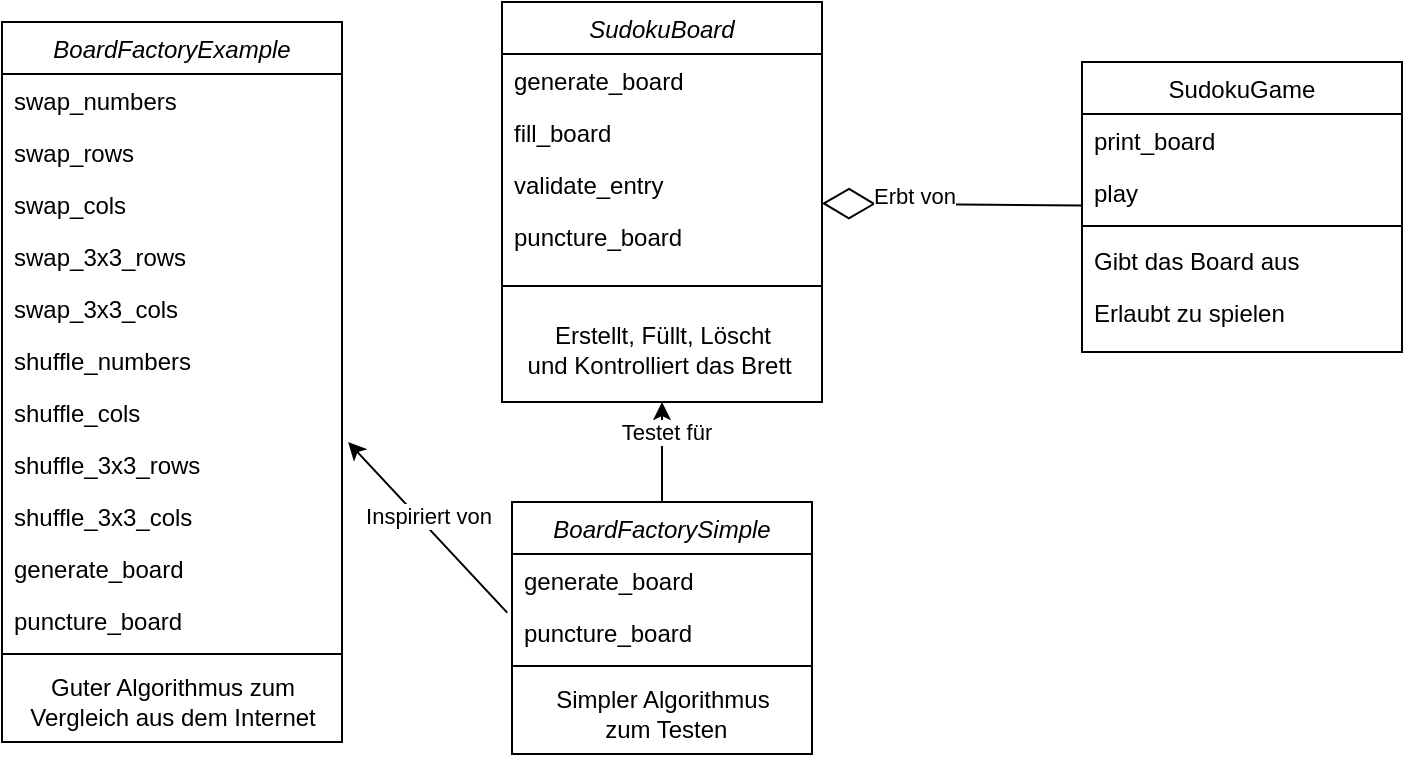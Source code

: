 <mxfile version="20.4.0" type="device"><diagram id="C5RBs43oDa-KdzZeNtuy" name="Page-1"><mxGraphModel dx="1422" dy="768" grid="1" gridSize="10" guides="1" tooltips="1" connect="1" arrows="1" fold="1" page="1" pageScale="1" pageWidth="827" pageHeight="1169" math="0" shadow="0"><root><mxCell id="WIyWlLk6GJQsqaUBKTNV-0"/><mxCell id="WIyWlLk6GJQsqaUBKTNV-1" parent="WIyWlLk6GJQsqaUBKTNV-0"/><mxCell id="zkfFHV4jXpPFQw0GAbJ--0" value="SudokuBoard" style="swimlane;fontStyle=2;align=center;verticalAlign=top;childLayout=stackLayout;horizontal=1;startSize=26;horizontalStack=0;resizeParent=1;resizeLast=0;collapsible=1;marginBottom=0;rounded=0;shadow=0;strokeWidth=1;" parent="WIyWlLk6GJQsqaUBKTNV-1" vertex="1"><mxGeometry x="270" y="50" width="160" height="200" as="geometry"><mxRectangle x="230" y="140" width="160" height="26" as="alternateBounds"/></mxGeometry></mxCell><mxCell id="zkfFHV4jXpPFQw0GAbJ--1" value="generate_board" style="text;align=left;verticalAlign=top;spacingLeft=4;spacingRight=4;overflow=hidden;rotatable=0;points=[[0,0.5],[1,0.5]];portConstraint=eastwest;" parent="zkfFHV4jXpPFQw0GAbJ--0" vertex="1"><mxGeometry y="26" width="160" height="26" as="geometry"/></mxCell><mxCell id="zkfFHV4jXpPFQw0GAbJ--2" value="fill_board" style="text;align=left;verticalAlign=top;spacingLeft=4;spacingRight=4;overflow=hidden;rotatable=0;points=[[0,0.5],[1,0.5]];portConstraint=eastwest;rounded=0;shadow=0;html=0;" parent="zkfFHV4jXpPFQw0GAbJ--0" vertex="1"><mxGeometry y="52" width="160" height="26" as="geometry"/></mxCell><mxCell id="yWedkSjJ-mOeX6taWh3V-0" value="validate_entry" style="text;align=left;verticalAlign=top;spacingLeft=4;spacingRight=4;overflow=hidden;rotatable=0;points=[[0,0.5],[1,0.5]];portConstraint=eastwest;rounded=0;shadow=0;html=0;" parent="zkfFHV4jXpPFQw0GAbJ--0" vertex="1"><mxGeometry y="78" width="160" height="26" as="geometry"/></mxCell><mxCell id="yWedkSjJ-mOeX6taWh3V-1" value="puncture_board" style="text;align=left;verticalAlign=top;spacingLeft=4;spacingRight=4;overflow=hidden;rotatable=0;points=[[0,0.5],[1,0.5]];portConstraint=eastwest;rounded=0;shadow=0;html=0;" parent="zkfFHV4jXpPFQw0GAbJ--0" vertex="1"><mxGeometry y="104" width="160" height="26" as="geometry"/></mxCell><mxCell id="zkfFHV4jXpPFQw0GAbJ--4" value="" style="line;html=1;strokeWidth=1;align=left;verticalAlign=middle;spacingTop=-1;spacingLeft=3;spacingRight=3;rotatable=0;labelPosition=right;points=[];portConstraint=eastwest;" parent="zkfFHV4jXpPFQw0GAbJ--0" vertex="1"><mxGeometry y="130" width="160" height="24" as="geometry"/></mxCell><mxCell id="yWedkSjJ-mOeX6taWh3V-5" value="Erstellt, Füllt, Löscht&lt;br&gt;und Kontrolliert das Brett&amp;nbsp;" style="text;html=1;align=center;verticalAlign=middle;resizable=0;points=[];autosize=1;strokeColor=none;fillColor=none;" parent="zkfFHV4jXpPFQw0GAbJ--0" vertex="1"><mxGeometry y="154" width="160" height="40" as="geometry"/></mxCell><mxCell id="zkfFHV4jXpPFQw0GAbJ--17" value="SudokuGame" style="swimlane;fontStyle=0;align=center;verticalAlign=top;childLayout=stackLayout;horizontal=1;startSize=26;horizontalStack=0;resizeParent=1;resizeLast=0;collapsible=1;marginBottom=0;rounded=0;shadow=0;strokeWidth=1;" parent="WIyWlLk6GJQsqaUBKTNV-1" vertex="1"><mxGeometry x="560" y="80" width="160" height="145" as="geometry"><mxRectangle x="550" y="140" width="160" height="26" as="alternateBounds"/></mxGeometry></mxCell><mxCell id="zkfFHV4jXpPFQw0GAbJ--19" value="print_board" style="text;align=left;verticalAlign=top;spacingLeft=4;spacingRight=4;overflow=hidden;rotatable=0;points=[[0,0.5],[1,0.5]];portConstraint=eastwest;rounded=0;shadow=0;html=0;" parent="zkfFHV4jXpPFQw0GAbJ--17" vertex="1"><mxGeometry y="26" width="160" height="26" as="geometry"/></mxCell><mxCell id="zkfFHV4jXpPFQw0GAbJ--20" value="play" style="text;align=left;verticalAlign=top;spacingLeft=4;spacingRight=4;overflow=hidden;rotatable=0;points=[[0,0.5],[1,0.5]];portConstraint=eastwest;rounded=0;shadow=0;html=0;" parent="zkfFHV4jXpPFQw0GAbJ--17" vertex="1"><mxGeometry y="52" width="160" height="26" as="geometry"/></mxCell><mxCell id="zkfFHV4jXpPFQw0GAbJ--23" value="" style="line;html=1;strokeWidth=1;align=left;verticalAlign=middle;spacingTop=-1;spacingLeft=3;spacingRight=3;rotatable=0;labelPosition=right;points=[];portConstraint=eastwest;" parent="zkfFHV4jXpPFQw0GAbJ--17" vertex="1"><mxGeometry y="78" width="160" height="8" as="geometry"/></mxCell><mxCell id="zkfFHV4jXpPFQw0GAbJ--24" value="Gibt das Board aus" style="text;align=left;verticalAlign=top;spacingLeft=4;spacingRight=4;overflow=hidden;rotatable=0;points=[[0,0.5],[1,0.5]];portConstraint=eastwest;" parent="zkfFHV4jXpPFQw0GAbJ--17" vertex="1"><mxGeometry y="86" width="160" height="26" as="geometry"/></mxCell><mxCell id="zkfFHV4jXpPFQw0GAbJ--25" value="Erlaubt zu spielen" style="text;align=left;verticalAlign=top;spacingLeft=4;spacingRight=4;overflow=hidden;rotatable=0;points=[[0,0.5],[1,0.5]];portConstraint=eastwest;" parent="zkfFHV4jXpPFQw0GAbJ--17" vertex="1"><mxGeometry y="112" width="160" height="26" as="geometry"/></mxCell><mxCell id="yWedkSjJ-mOeX6taWh3V-4" value="" style="endArrow=diamondThin;endFill=0;endSize=24;html=1;rounded=0;" parent="WIyWlLk6GJQsqaUBKTNV-1" source="zkfFHV4jXpPFQw0GAbJ--17" target="zkfFHV4jXpPFQw0GAbJ--0" edge="1"><mxGeometry width="160" relative="1" as="geometry"><mxPoint x="330" y="200" as="sourcePoint"/><mxPoint x="490" y="200" as="targetPoint"/></mxGeometry></mxCell><mxCell id="yWedkSjJ-mOeX6taWh3V-6" value="Erbt von" style="edgeLabel;html=1;align=center;verticalAlign=middle;resizable=0;points=[];" parent="yWedkSjJ-mOeX6taWh3V-4" vertex="1" connectable="0"><mxGeometry x="0.298" y="-4" relative="1" as="geometry"><mxPoint as="offset"/></mxGeometry></mxCell><mxCell id="yWedkSjJ-mOeX6taWh3V-8" value="BoardFactoryExample" style="swimlane;fontStyle=2;align=center;verticalAlign=top;childLayout=stackLayout;horizontal=1;startSize=26;horizontalStack=0;resizeParent=1;resizeLast=0;collapsible=1;marginBottom=0;rounded=0;shadow=0;strokeWidth=1;" parent="WIyWlLk6GJQsqaUBKTNV-1" vertex="1"><mxGeometry x="20" y="60" width="170" height="360" as="geometry"><mxRectangle x="230" y="140" width="160" height="26" as="alternateBounds"/></mxGeometry></mxCell><mxCell id="yWedkSjJ-mOeX6taWh3V-9" value="swap_numbers" style="text;align=left;verticalAlign=top;spacingLeft=4;spacingRight=4;overflow=hidden;rotatable=0;points=[[0,0.5],[1,0.5]];portConstraint=eastwest;" parent="yWedkSjJ-mOeX6taWh3V-8" vertex="1"><mxGeometry y="26" width="170" height="26" as="geometry"/></mxCell><mxCell id="yWedkSjJ-mOeX6taWh3V-10" value="swap_rows" style="text;align=left;verticalAlign=top;spacingLeft=4;spacingRight=4;overflow=hidden;rotatable=0;points=[[0,0.5],[1,0.5]];portConstraint=eastwest;rounded=0;shadow=0;html=0;" parent="yWedkSjJ-mOeX6taWh3V-8" vertex="1"><mxGeometry y="52" width="170" height="26" as="geometry"/></mxCell><mxCell id="yWedkSjJ-mOeX6taWh3V-11" value="swap_cols" style="text;align=left;verticalAlign=top;spacingLeft=4;spacingRight=4;overflow=hidden;rotatable=0;points=[[0,0.5],[1,0.5]];portConstraint=eastwest;rounded=0;shadow=0;html=0;" parent="yWedkSjJ-mOeX6taWh3V-8" vertex="1"><mxGeometry y="78" width="170" height="26" as="geometry"/></mxCell><mxCell id="yWedkSjJ-mOeX6taWh3V-12" value="swap_3x3_rows" style="text;align=left;verticalAlign=top;spacingLeft=4;spacingRight=4;overflow=hidden;rotatable=0;points=[[0,0.5],[1,0.5]];portConstraint=eastwest;rounded=0;shadow=0;html=0;" parent="yWedkSjJ-mOeX6taWh3V-8" vertex="1"><mxGeometry y="104" width="170" height="26" as="geometry"/></mxCell><mxCell id="yWedkSjJ-mOeX6taWh3V-13" value="swap_3x3_cols" style="text;align=left;verticalAlign=top;spacingLeft=4;spacingRight=4;overflow=hidden;rotatable=0;points=[[0,0.5],[1,0.5]];portConstraint=eastwest;rounded=0;shadow=0;html=0;" parent="yWedkSjJ-mOeX6taWh3V-8" vertex="1"><mxGeometry y="130" width="170" height="26" as="geometry"/></mxCell><mxCell id="yWedkSjJ-mOeX6taWh3V-16" value="shuffle_numbers" style="text;align=left;verticalAlign=top;spacingLeft=4;spacingRight=4;overflow=hidden;rotatable=0;points=[[0,0.5],[1,0.5]];portConstraint=eastwest;rounded=0;shadow=0;html=0;" parent="yWedkSjJ-mOeX6taWh3V-8" vertex="1"><mxGeometry y="156" width="170" height="26" as="geometry"/></mxCell><mxCell id="yWedkSjJ-mOeX6taWh3V-17" value="shuffle_cols" style="text;align=left;verticalAlign=top;spacingLeft=4;spacingRight=4;overflow=hidden;rotatable=0;points=[[0,0.5],[1,0.5]];portConstraint=eastwest;rounded=0;shadow=0;html=0;" parent="yWedkSjJ-mOeX6taWh3V-8" vertex="1"><mxGeometry y="182" width="170" height="26" as="geometry"/></mxCell><mxCell id="yWedkSjJ-mOeX6taWh3V-18" value="shuffle_3x3_rows" style="text;align=left;verticalAlign=top;spacingLeft=4;spacingRight=4;overflow=hidden;rotatable=0;points=[[0,0.5],[1,0.5]];portConstraint=eastwest;rounded=0;shadow=0;html=0;" parent="yWedkSjJ-mOeX6taWh3V-8" vertex="1"><mxGeometry y="208" width="170" height="26" as="geometry"/></mxCell><mxCell id="yWedkSjJ-mOeX6taWh3V-19" value="shuffle_3x3_cols" style="text;align=left;verticalAlign=top;spacingLeft=4;spacingRight=4;overflow=hidden;rotatable=0;points=[[0,0.5],[1,0.5]];portConstraint=eastwest;rounded=0;shadow=0;html=0;" parent="yWedkSjJ-mOeX6taWh3V-8" vertex="1"><mxGeometry y="234" width="170" height="26" as="geometry"/></mxCell><mxCell id="yWedkSjJ-mOeX6taWh3V-20" value="generate_board" style="text;align=left;verticalAlign=top;spacingLeft=4;spacingRight=4;overflow=hidden;rotatable=0;points=[[0,0.5],[1,0.5]];portConstraint=eastwest;rounded=0;shadow=0;html=0;" parent="yWedkSjJ-mOeX6taWh3V-8" vertex="1"><mxGeometry y="260" width="170" height="26" as="geometry"/></mxCell><mxCell id="FoXvuFS3B9TLC8y1odn--1" value="puncture_board" style="text;align=left;verticalAlign=top;spacingLeft=4;spacingRight=4;overflow=hidden;rotatable=0;points=[[0,0.5],[1,0.5]];portConstraint=eastwest;rounded=0;shadow=0;html=0;" vertex="1" parent="yWedkSjJ-mOeX6taWh3V-8"><mxGeometry y="286" width="170" height="26" as="geometry"/></mxCell><mxCell id="yWedkSjJ-mOeX6taWh3V-14" value="" style="line;html=1;strokeWidth=1;align=left;verticalAlign=middle;spacingTop=-1;spacingLeft=3;spacingRight=3;rotatable=0;labelPosition=right;points=[];portConstraint=eastwest;" parent="yWedkSjJ-mOeX6taWh3V-8" vertex="1"><mxGeometry y="312" width="170" height="8" as="geometry"/></mxCell><mxCell id="yWedkSjJ-mOeX6taWh3V-15" value="Guter Algorithmus zum &lt;br&gt;Vergleich aus dem Internet" style="text;html=1;align=center;verticalAlign=middle;resizable=0;points=[];autosize=1;strokeColor=none;fillColor=none;" parent="yWedkSjJ-mOeX6taWh3V-8" vertex="1"><mxGeometry y="320" width="170" height="40" as="geometry"/></mxCell><mxCell id="yWedkSjJ-mOeX6taWh3V-22" value="BoardFactorySimple" style="swimlane;fontStyle=2;align=center;verticalAlign=top;childLayout=stackLayout;horizontal=1;startSize=26;horizontalStack=0;resizeParent=1;resizeLast=0;collapsible=1;marginBottom=0;rounded=0;shadow=0;strokeWidth=1;" parent="WIyWlLk6GJQsqaUBKTNV-1" vertex="1"><mxGeometry x="275" y="300" width="150" height="126" as="geometry"><mxRectangle x="230" y="140" width="160" height="26" as="alternateBounds"/></mxGeometry></mxCell><mxCell id="yWedkSjJ-mOeX6taWh3V-32" value="generate_board" style="text;align=left;verticalAlign=top;spacingLeft=4;spacingRight=4;overflow=hidden;rotatable=0;points=[[0,0.5],[1,0.5]];portConstraint=eastwest;rounded=0;shadow=0;html=0;" parent="yWedkSjJ-mOeX6taWh3V-22" vertex="1"><mxGeometry y="26" width="150" height="26" as="geometry"/></mxCell><mxCell id="FoXvuFS3B9TLC8y1odn--0" value="puncture_board" style="text;align=left;verticalAlign=top;spacingLeft=4;spacingRight=4;overflow=hidden;rotatable=0;points=[[0,0.5],[1,0.5]];portConstraint=eastwest;rounded=0;shadow=0;html=0;" vertex="1" parent="yWedkSjJ-mOeX6taWh3V-22"><mxGeometry y="52" width="150" height="26" as="geometry"/></mxCell><mxCell id="yWedkSjJ-mOeX6taWh3V-34" value="" style="line;html=1;strokeWidth=1;align=left;verticalAlign=middle;spacingTop=-1;spacingLeft=3;spacingRight=3;rotatable=0;labelPosition=right;points=[];portConstraint=eastwest;" parent="yWedkSjJ-mOeX6taWh3V-22" vertex="1"><mxGeometry y="78" width="150" height="8" as="geometry"/></mxCell><mxCell id="yWedkSjJ-mOeX6taWh3V-35" value="Simpler Algorithmus&lt;br&gt;&amp;nbsp;zum Testen" style="text;html=1;align=center;verticalAlign=middle;resizable=0;points=[];autosize=1;strokeColor=none;fillColor=none;" parent="yWedkSjJ-mOeX6taWh3V-22" vertex="1"><mxGeometry y="86" width="150" height="40" as="geometry"/></mxCell><mxCell id="yWedkSjJ-mOeX6taWh3V-36" value="" style="endArrow=classic;html=1;rounded=0;entryX=1.018;entryY=0.077;entryDx=0;entryDy=0;entryPerimeter=0;exitX=-0.016;exitY=1.128;exitDx=0;exitDy=0;exitPerimeter=0;" parent="WIyWlLk6GJQsqaUBKTNV-1" source="yWedkSjJ-mOeX6taWh3V-32" target="yWedkSjJ-mOeX6taWh3V-18" edge="1"><mxGeometry width="50" height="50" relative="1" as="geometry"><mxPoint x="275" y="385" as="sourcePoint"/><mxPoint x="260" y="360" as="targetPoint"/></mxGeometry></mxCell><mxCell id="yWedkSjJ-mOeX6taWh3V-37" value="Inspiriert von" style="edgeLabel;html=1;align=center;verticalAlign=middle;resizable=0;points=[];" parent="yWedkSjJ-mOeX6taWh3V-36" vertex="1" connectable="0"><mxGeometry x="0.224" y="-1" relative="1" as="geometry"><mxPoint x="8" y="4" as="offset"/></mxGeometry></mxCell><mxCell id="yWedkSjJ-mOeX6taWh3V-38" value="" style="endArrow=classic;html=1;rounded=0;exitX=0.5;exitY=0;exitDx=0;exitDy=0;" parent="WIyWlLk6GJQsqaUBKTNV-1" source="yWedkSjJ-mOeX6taWh3V-22" edge="1"><mxGeometry width="50" height="50" relative="1" as="geometry"><mxPoint x="330" y="330" as="sourcePoint"/><mxPoint x="350" y="250" as="targetPoint"/><Array as="points"/></mxGeometry></mxCell><mxCell id="yWedkSjJ-mOeX6taWh3V-39" value="Testet für" style="edgeLabel;html=1;align=center;verticalAlign=middle;resizable=0;points=[];" parent="yWedkSjJ-mOeX6taWh3V-38" vertex="1" connectable="0"><mxGeometry x="0.407" y="-2" relative="1" as="geometry"><mxPoint as="offset"/></mxGeometry></mxCell></root></mxGraphModel></diagram></mxfile>
